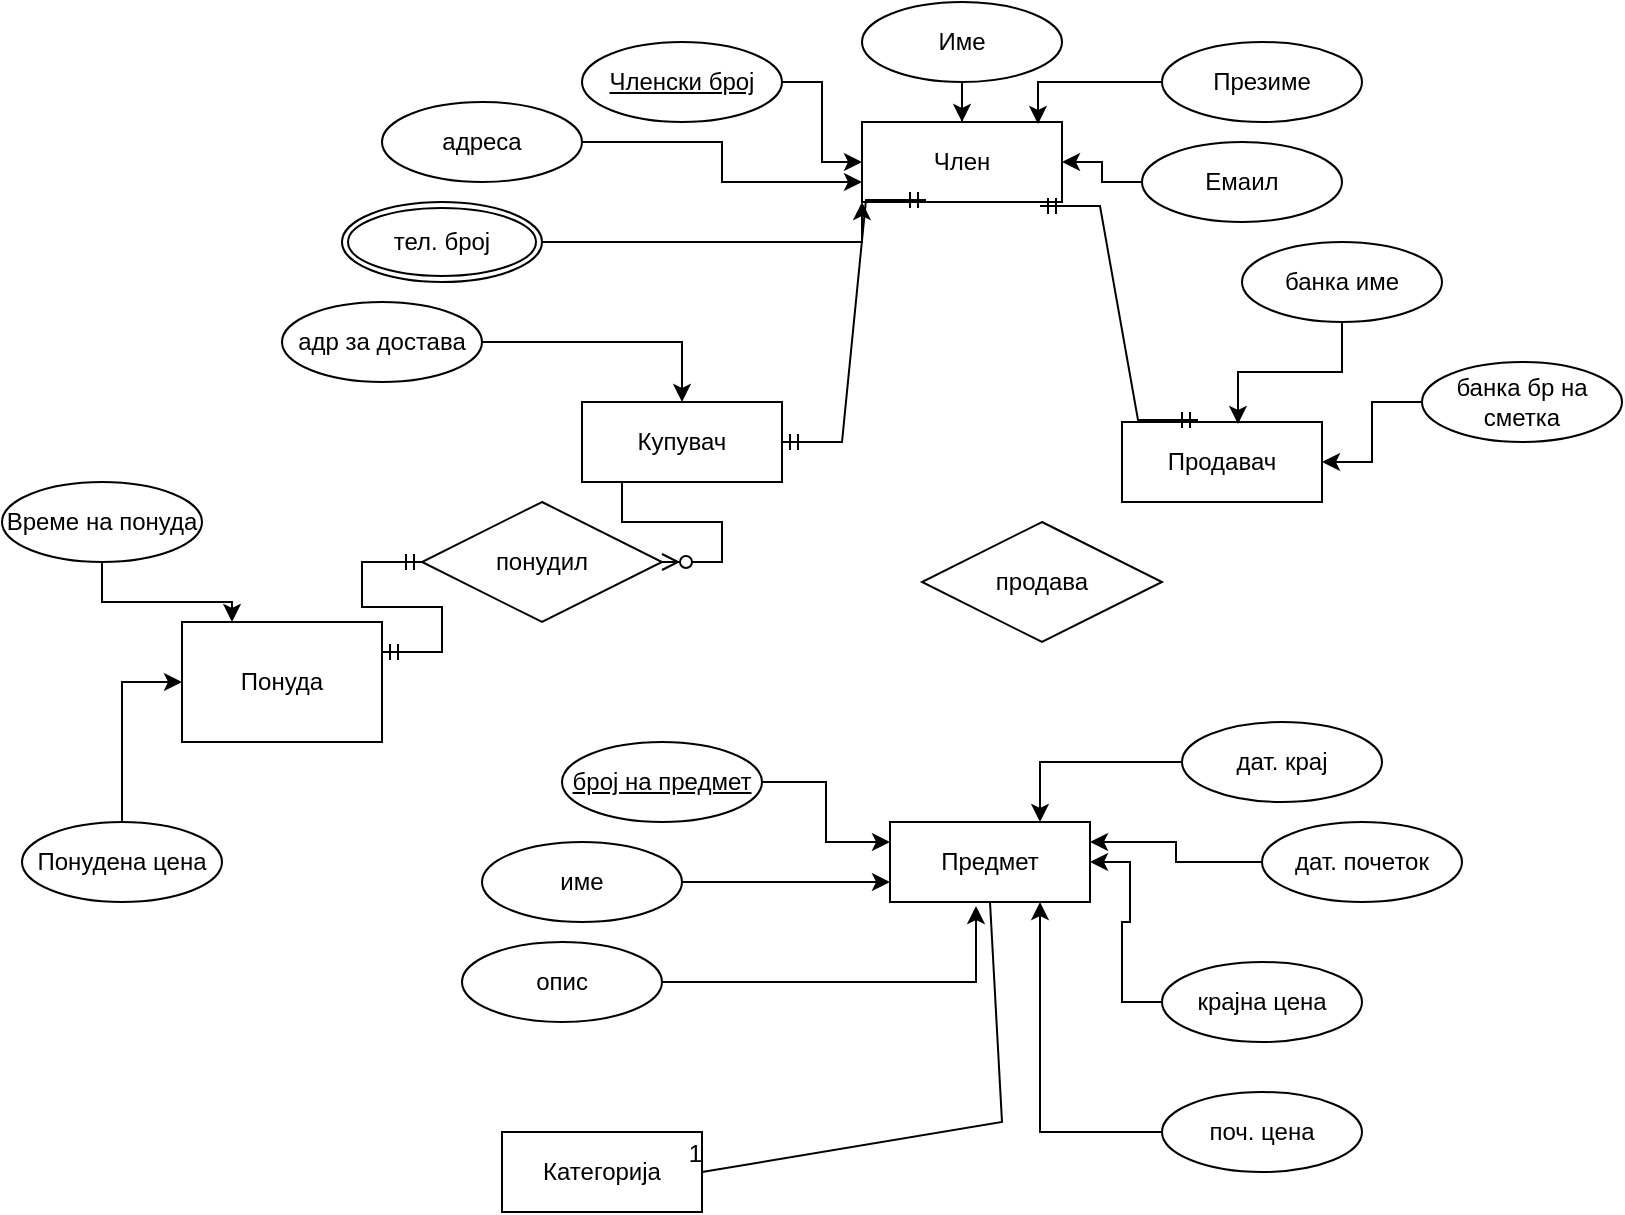 <mxfile version="20.5.2" type="github"><diagram id="KxP9owAvXPSqZn7HeAgW" name="Page-1"><mxGraphModel dx="2249" dy="794" grid="1" gridSize="10" guides="1" tooltips="1" connect="1" arrows="1" fold="1" page="1" pageScale="1" pageWidth="827" pageHeight="1169" math="0" shadow="0"><root><mxCell id="0"/><mxCell id="1" parent="0"/><mxCell id="RECoekkOb1sEY1vP_pmB-4" value="Член&lt;br&gt;" style="whiteSpace=wrap;html=1;align=center;" vertex="1" parent="1"><mxGeometry x="300" y="60" width="100" height="40" as="geometry"/></mxCell><mxCell id="RECoekkOb1sEY1vP_pmB-6" style="edgeStyle=orthogonalEdgeStyle;rounded=0;orthogonalLoop=1;jettySize=auto;html=1;" edge="1" parent="1" source="RECoekkOb1sEY1vP_pmB-5" target="RECoekkOb1sEY1vP_pmB-4"><mxGeometry relative="1" as="geometry"/></mxCell><mxCell id="RECoekkOb1sEY1vP_pmB-5" value="Членски број" style="ellipse;whiteSpace=wrap;html=1;align=center;fontStyle=4;" vertex="1" parent="1"><mxGeometry x="160" y="20" width="100" height="40" as="geometry"/></mxCell><mxCell id="RECoekkOb1sEY1vP_pmB-8" style="edgeStyle=orthogonalEdgeStyle;rounded=0;orthogonalLoop=1;jettySize=auto;html=1;" edge="1" parent="1" source="RECoekkOb1sEY1vP_pmB-7" target="RECoekkOb1sEY1vP_pmB-4"><mxGeometry relative="1" as="geometry"/></mxCell><mxCell id="RECoekkOb1sEY1vP_pmB-7" value="Име" style="ellipse;whiteSpace=wrap;html=1;align=center;" vertex="1" parent="1"><mxGeometry x="300" width="100" height="40" as="geometry"/></mxCell><mxCell id="RECoekkOb1sEY1vP_pmB-10" style="edgeStyle=orthogonalEdgeStyle;rounded=0;orthogonalLoop=1;jettySize=auto;html=1;entryX=0.88;entryY=0.025;entryDx=0;entryDy=0;entryPerimeter=0;" edge="1" parent="1" source="RECoekkOb1sEY1vP_pmB-9" target="RECoekkOb1sEY1vP_pmB-4"><mxGeometry relative="1" as="geometry"/></mxCell><mxCell id="RECoekkOb1sEY1vP_pmB-9" value="Презиме&lt;br&gt;" style="ellipse;whiteSpace=wrap;html=1;align=center;" vertex="1" parent="1"><mxGeometry x="450" y="20" width="100" height="40" as="geometry"/></mxCell><mxCell id="RECoekkOb1sEY1vP_pmB-12" style="edgeStyle=orthogonalEdgeStyle;rounded=0;orthogonalLoop=1;jettySize=auto;html=1;entryX=1;entryY=0.5;entryDx=0;entryDy=0;" edge="1" parent="1" source="RECoekkOb1sEY1vP_pmB-11" target="RECoekkOb1sEY1vP_pmB-4"><mxGeometry relative="1" as="geometry"/></mxCell><mxCell id="RECoekkOb1sEY1vP_pmB-11" value="Емаил" style="ellipse;whiteSpace=wrap;html=1;align=center;" vertex="1" parent="1"><mxGeometry x="440" y="70" width="100" height="40" as="geometry"/></mxCell><mxCell id="RECoekkOb1sEY1vP_pmB-14" style="edgeStyle=orthogonalEdgeStyle;rounded=0;orthogonalLoop=1;jettySize=auto;html=1;entryX=0;entryY=0.75;entryDx=0;entryDy=0;" edge="1" parent="1" source="RECoekkOb1sEY1vP_pmB-13" target="RECoekkOb1sEY1vP_pmB-4"><mxGeometry relative="1" as="geometry"/></mxCell><mxCell id="RECoekkOb1sEY1vP_pmB-13" value="адреса" style="ellipse;whiteSpace=wrap;html=1;align=center;" vertex="1" parent="1"><mxGeometry x="60" y="50" width="100" height="40" as="geometry"/></mxCell><mxCell id="RECoekkOb1sEY1vP_pmB-16" style="edgeStyle=orthogonalEdgeStyle;rounded=0;orthogonalLoop=1;jettySize=auto;html=1;entryX=0;entryY=1;entryDx=0;entryDy=0;" edge="1" parent="1" source="RECoekkOb1sEY1vP_pmB-15" target="RECoekkOb1sEY1vP_pmB-4"><mxGeometry relative="1" as="geometry"/></mxCell><mxCell id="RECoekkOb1sEY1vP_pmB-15" value="тел. број" style="ellipse;shape=doubleEllipse;margin=3;whiteSpace=wrap;html=1;align=center;" vertex="1" parent="1"><mxGeometry x="40" y="100" width="100" height="40" as="geometry"/></mxCell><mxCell id="RECoekkOb1sEY1vP_pmB-18" value="Купувач" style="whiteSpace=wrap;html=1;align=center;" vertex="1" parent="1"><mxGeometry x="160" y="200" width="100" height="40" as="geometry"/></mxCell><mxCell id="RECoekkOb1sEY1vP_pmB-19" value="Продавач" style="whiteSpace=wrap;html=1;align=center;" vertex="1" parent="1"><mxGeometry x="430" y="210" width="100" height="40" as="geometry"/></mxCell><mxCell id="RECoekkOb1sEY1vP_pmB-20" value="" style="edgeStyle=entityRelationEdgeStyle;fontSize=12;html=1;endArrow=ERmandOne;startArrow=ERmandOne;rounded=0;exitX=1;exitY=0.5;exitDx=0;exitDy=0;entryX=0.32;entryY=0.975;entryDx=0;entryDy=0;entryPerimeter=0;" edge="1" parent="1" source="RECoekkOb1sEY1vP_pmB-18" target="RECoekkOb1sEY1vP_pmB-4"><mxGeometry width="100" height="100" relative="1" as="geometry"><mxPoint x="300" y="170" as="sourcePoint"/><mxPoint x="400" y="70" as="targetPoint"/></mxGeometry></mxCell><mxCell id="RECoekkOb1sEY1vP_pmB-21" value="" style="edgeStyle=entityRelationEdgeStyle;fontSize=12;html=1;endArrow=ERmandOne;startArrow=ERmandOne;rounded=0;exitX=0.38;exitY=-0.025;exitDx=0;exitDy=0;exitPerimeter=0;entryX=0.89;entryY=1.05;entryDx=0;entryDy=0;entryPerimeter=0;" edge="1" parent="1" source="RECoekkOb1sEY1vP_pmB-19" target="RECoekkOb1sEY1vP_pmB-4"><mxGeometry width="100" height="100" relative="1" as="geometry"><mxPoint x="300" y="170" as="sourcePoint"/><mxPoint x="370" y="100" as="targetPoint"/></mxGeometry></mxCell><mxCell id="RECoekkOb1sEY1vP_pmB-23" style="edgeStyle=orthogonalEdgeStyle;rounded=0;orthogonalLoop=1;jettySize=auto;html=1;" edge="1" parent="1" source="RECoekkOb1sEY1vP_pmB-22" target="RECoekkOb1sEY1vP_pmB-18"><mxGeometry relative="1" as="geometry"/></mxCell><mxCell id="RECoekkOb1sEY1vP_pmB-22" value="адр за достава" style="ellipse;whiteSpace=wrap;html=1;align=center;" vertex="1" parent="1"><mxGeometry x="10" y="150" width="100" height="40" as="geometry"/></mxCell><mxCell id="RECoekkOb1sEY1vP_pmB-25" style="edgeStyle=orthogonalEdgeStyle;rounded=0;orthogonalLoop=1;jettySize=auto;html=1;entryX=0.58;entryY=0.025;entryDx=0;entryDy=0;entryPerimeter=0;" edge="1" parent="1" source="RECoekkOb1sEY1vP_pmB-24" target="RECoekkOb1sEY1vP_pmB-19"><mxGeometry relative="1" as="geometry"/></mxCell><mxCell id="RECoekkOb1sEY1vP_pmB-24" value="банка име" style="ellipse;whiteSpace=wrap;html=1;align=center;" vertex="1" parent="1"><mxGeometry x="490" y="120" width="100" height="40" as="geometry"/></mxCell><mxCell id="RECoekkOb1sEY1vP_pmB-47" style="edgeStyle=orthogonalEdgeStyle;rounded=0;orthogonalLoop=1;jettySize=auto;html=1;entryX=1;entryY=0.5;entryDx=0;entryDy=0;" edge="1" parent="1" source="RECoekkOb1sEY1vP_pmB-27" target="RECoekkOb1sEY1vP_pmB-19"><mxGeometry relative="1" as="geometry"/></mxCell><mxCell id="RECoekkOb1sEY1vP_pmB-27" value="банка бр на сметка" style="ellipse;whiteSpace=wrap;html=1;align=center;" vertex="1" parent="1"><mxGeometry x="580" y="180" width="100" height="40" as="geometry"/></mxCell><mxCell id="RECoekkOb1sEY1vP_pmB-29" value="Предмет" style="whiteSpace=wrap;html=1;align=center;" vertex="1" parent="1"><mxGeometry x="314" y="410" width="100" height="40" as="geometry"/></mxCell><mxCell id="RECoekkOb1sEY1vP_pmB-31" style="edgeStyle=orthogonalEdgeStyle;rounded=0;orthogonalLoop=1;jettySize=auto;html=1;entryX=0;entryY=0.25;entryDx=0;entryDy=0;" edge="1" parent="1" source="RECoekkOb1sEY1vP_pmB-30" target="RECoekkOb1sEY1vP_pmB-29"><mxGeometry relative="1" as="geometry"/></mxCell><mxCell id="RECoekkOb1sEY1vP_pmB-30" value="број на предмет" style="ellipse;whiteSpace=wrap;html=1;align=center;fontStyle=4;" vertex="1" parent="1"><mxGeometry x="150" y="370" width="100" height="40" as="geometry"/></mxCell><mxCell id="RECoekkOb1sEY1vP_pmB-33" style="edgeStyle=orthogonalEdgeStyle;rounded=0;orthogonalLoop=1;jettySize=auto;html=1;entryX=0;entryY=0.75;entryDx=0;entryDy=0;" edge="1" parent="1" source="RECoekkOb1sEY1vP_pmB-32" target="RECoekkOb1sEY1vP_pmB-29"><mxGeometry relative="1" as="geometry"/></mxCell><mxCell id="RECoekkOb1sEY1vP_pmB-32" value="име" style="ellipse;whiteSpace=wrap;html=1;align=center;" vertex="1" parent="1"><mxGeometry x="110" y="420" width="100" height="40" as="geometry"/></mxCell><mxCell id="RECoekkOb1sEY1vP_pmB-35" style="edgeStyle=orthogonalEdgeStyle;rounded=0;orthogonalLoop=1;jettySize=auto;html=1;entryX=0.43;entryY=1.05;entryDx=0;entryDy=0;entryPerimeter=0;" edge="1" parent="1" source="RECoekkOb1sEY1vP_pmB-34" target="RECoekkOb1sEY1vP_pmB-29"><mxGeometry relative="1" as="geometry"/></mxCell><mxCell id="RECoekkOb1sEY1vP_pmB-34" value="опис" style="ellipse;whiteSpace=wrap;html=1;align=center;" vertex="1" parent="1"><mxGeometry x="100" y="470" width="100" height="40" as="geometry"/></mxCell><mxCell id="RECoekkOb1sEY1vP_pmB-37" style="edgeStyle=orthogonalEdgeStyle;rounded=0;orthogonalLoop=1;jettySize=auto;html=1;entryX=0.75;entryY=1;entryDx=0;entryDy=0;" edge="1" parent="1" source="RECoekkOb1sEY1vP_pmB-36" target="RECoekkOb1sEY1vP_pmB-29"><mxGeometry relative="1" as="geometry"/></mxCell><mxCell id="RECoekkOb1sEY1vP_pmB-36" value="поч. цена" style="ellipse;whiteSpace=wrap;html=1;align=center;" vertex="1" parent="1"><mxGeometry x="450" y="545" width="100" height="40" as="geometry"/></mxCell><mxCell id="RECoekkOb1sEY1vP_pmB-39" style="edgeStyle=orthogonalEdgeStyle;rounded=0;orthogonalLoop=1;jettySize=auto;html=1;entryX=1;entryY=0.5;entryDx=0;entryDy=0;" edge="1" parent="1" source="RECoekkOb1sEY1vP_pmB-38" target="RECoekkOb1sEY1vP_pmB-29"><mxGeometry relative="1" as="geometry"/></mxCell><mxCell id="RECoekkOb1sEY1vP_pmB-38" value="крајна цена" style="ellipse;whiteSpace=wrap;html=1;align=center;" vertex="1" parent="1"><mxGeometry x="450" y="480" width="100" height="40" as="geometry"/></mxCell><mxCell id="RECoekkOb1sEY1vP_pmB-41" style="edgeStyle=orthogonalEdgeStyle;rounded=0;orthogonalLoop=1;jettySize=auto;html=1;entryX=1;entryY=0.25;entryDx=0;entryDy=0;" edge="1" parent="1" source="RECoekkOb1sEY1vP_pmB-40" target="RECoekkOb1sEY1vP_pmB-29"><mxGeometry relative="1" as="geometry"/></mxCell><mxCell id="RECoekkOb1sEY1vP_pmB-40" value="дат. почеток" style="ellipse;whiteSpace=wrap;html=1;align=center;" vertex="1" parent="1"><mxGeometry x="500" y="410" width="100" height="40" as="geometry"/></mxCell><mxCell id="RECoekkOb1sEY1vP_pmB-43" style="edgeStyle=orthogonalEdgeStyle;rounded=0;orthogonalLoop=1;jettySize=auto;html=1;entryX=0.75;entryY=0;entryDx=0;entryDy=0;" edge="1" parent="1" source="RECoekkOb1sEY1vP_pmB-42" target="RECoekkOb1sEY1vP_pmB-29"><mxGeometry relative="1" as="geometry"/></mxCell><mxCell id="RECoekkOb1sEY1vP_pmB-42" value="дат. крај" style="ellipse;whiteSpace=wrap;html=1;align=center;" vertex="1" parent="1"><mxGeometry x="460" y="360" width="100" height="40" as="geometry"/></mxCell><mxCell id="RECoekkOb1sEY1vP_pmB-49" value="продава&lt;br&gt;" style="shape=rhombus;perimeter=rhombusPerimeter;whiteSpace=wrap;html=1;align=center;" vertex="1" parent="1"><mxGeometry x="330" y="260" width="120" height="60" as="geometry"/></mxCell><mxCell id="RECoekkOb1sEY1vP_pmB-53" value="Категорија&lt;br&gt;" style="whiteSpace=wrap;html=1;align=center;" vertex="1" parent="1"><mxGeometry x="120" y="565" width="100" height="40" as="geometry"/></mxCell><mxCell id="RECoekkOb1sEY1vP_pmB-54" value="" style="endArrow=none;html=1;rounded=0;exitX=0.5;exitY=1;exitDx=0;exitDy=0;entryX=1;entryY=0.5;entryDx=0;entryDy=0;" edge="1" parent="1" source="RECoekkOb1sEY1vP_pmB-29" target="RECoekkOb1sEY1vP_pmB-53"><mxGeometry relative="1" as="geometry"><mxPoint x="260" y="550" as="sourcePoint"/><mxPoint x="420" y="550" as="targetPoint"/><Array as="points"><mxPoint x="370" y="560"/></Array></mxGeometry></mxCell><mxCell id="RECoekkOb1sEY1vP_pmB-55" value="1" style="resizable=0;html=1;align=right;verticalAlign=bottom;" connectable="0" vertex="1" parent="RECoekkOb1sEY1vP_pmB-54"><mxGeometry x="1" relative="1" as="geometry"/></mxCell><mxCell id="RECoekkOb1sEY1vP_pmB-62" value="Понуда" style="whiteSpace=wrap;html=1;align=center;" vertex="1" parent="1"><mxGeometry x="-40" y="310" width="100" height="60" as="geometry"/></mxCell><mxCell id="RECoekkOb1sEY1vP_pmB-71" style="edgeStyle=orthogonalEdgeStyle;rounded=0;orthogonalLoop=1;jettySize=auto;html=1;entryX=0;entryY=0.5;entryDx=0;entryDy=0;" edge="1" parent="1" source="RECoekkOb1sEY1vP_pmB-63" target="RECoekkOb1sEY1vP_pmB-62"><mxGeometry relative="1" as="geometry"/></mxCell><mxCell id="RECoekkOb1sEY1vP_pmB-63" value="Понудена цена" style="ellipse;whiteSpace=wrap;html=1;align=center;" vertex="1" parent="1"><mxGeometry x="-120" y="410" width="100" height="40" as="geometry"/></mxCell><mxCell id="RECoekkOb1sEY1vP_pmB-70" style="edgeStyle=orthogonalEdgeStyle;rounded=0;orthogonalLoop=1;jettySize=auto;html=1;entryX=0.25;entryY=0;entryDx=0;entryDy=0;" edge="1" parent="1" source="RECoekkOb1sEY1vP_pmB-69" target="RECoekkOb1sEY1vP_pmB-62"><mxGeometry relative="1" as="geometry"/></mxCell><mxCell id="RECoekkOb1sEY1vP_pmB-69" value="Време на понуда" style="ellipse;whiteSpace=wrap;html=1;align=center;" vertex="1" parent="1"><mxGeometry x="-130" y="240" width="100" height="40" as="geometry"/></mxCell><mxCell id="RECoekkOb1sEY1vP_pmB-72" value="понудил" style="shape=rhombus;perimeter=rhombusPerimeter;whiteSpace=wrap;html=1;align=center;" vertex="1" parent="1"><mxGeometry x="80" y="250" width="120" height="60" as="geometry"/></mxCell><mxCell id="RECoekkOb1sEY1vP_pmB-73" value="" style="edgeStyle=entityRelationEdgeStyle;fontSize=12;html=1;endArrow=ERmandOne;startArrow=ERmandOne;rounded=0;exitX=1;exitY=0.25;exitDx=0;exitDy=0;entryX=0;entryY=0.5;entryDx=0;entryDy=0;" edge="1" parent="1" source="RECoekkOb1sEY1vP_pmB-62" target="RECoekkOb1sEY1vP_pmB-72"><mxGeometry width="100" height="100" relative="1" as="geometry"><mxPoint x="70" y="400" as="sourcePoint"/><mxPoint x="170" y="300" as="targetPoint"/></mxGeometry></mxCell><mxCell id="RECoekkOb1sEY1vP_pmB-74" value="" style="edgeStyle=entityRelationEdgeStyle;fontSize=12;html=1;endArrow=ERzeroToMany;endFill=1;rounded=0;exitX=0.5;exitY=1;exitDx=0;exitDy=0;entryX=1;entryY=0.5;entryDx=0;entryDy=0;" edge="1" parent="1" source="RECoekkOb1sEY1vP_pmB-18" target="RECoekkOb1sEY1vP_pmB-72"><mxGeometry width="100" height="100" relative="1" as="geometry"><mxPoint x="240" y="370" as="sourcePoint"/><mxPoint x="340" y="270" as="targetPoint"/></mxGeometry></mxCell></root></mxGraphModel></diagram></mxfile>